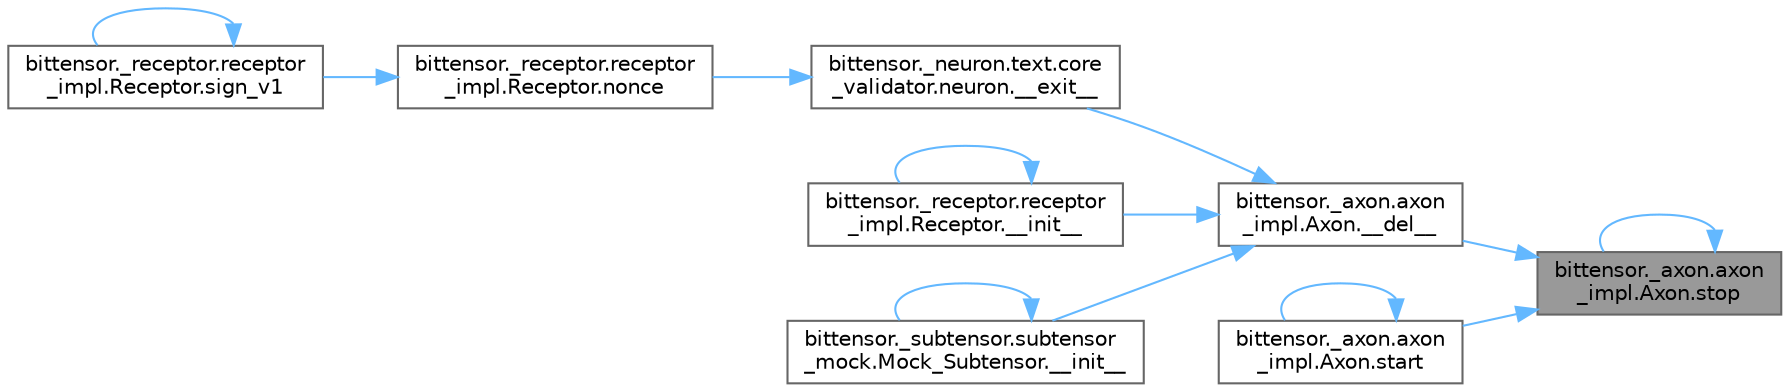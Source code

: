 digraph "bittensor._axon.axon_impl.Axon.stop"
{
 // LATEX_PDF_SIZE
  bgcolor="transparent";
  edge [fontname=Helvetica,fontsize=10,labelfontname=Helvetica,labelfontsize=10];
  node [fontname=Helvetica,fontsize=10,shape=box,height=0.2,width=0.4];
  rankdir="RL";
  Node1 [label="bittensor._axon.axon\l_impl.Axon.stop",height=0.2,width=0.4,color="gray40", fillcolor="grey60", style="filled", fontcolor="black",tooltip=" "];
  Node1 -> Node2 [dir="back",color="steelblue1",style="solid"];
  Node2 [label="bittensor._axon.axon\l_impl.Axon.__del__",height=0.2,width=0.4,color="grey40", fillcolor="white", style="filled",URL="$classbittensor_1_1__axon_1_1axon__impl_1_1_axon.html#a0cbb67c54b3c01198a71c91b6bd37709",tooltip=" "];
  Node2 -> Node3 [dir="back",color="steelblue1",style="solid"];
  Node3 [label="bittensor._neuron.text.core\l_validator.neuron.__exit__",height=0.2,width=0.4,color="grey40", fillcolor="white", style="filled",URL="$classbittensor_1_1__neuron_1_1text_1_1core__validator_1_1neuron.html#a00bf036af9efdc51600379db5df9a8c7",tooltip=" "];
  Node3 -> Node4 [dir="back",color="steelblue1",style="solid"];
  Node4 [label="bittensor._receptor.receptor\l_impl.Receptor.nonce",height=0.2,width=0.4,color="grey40", fillcolor="white", style="filled",URL="$classbittensor_1_1__receptor_1_1receptor__impl_1_1_receptor.html#a6bafdd8543cf31cf15248f6bc2267b24",tooltip=" "];
  Node4 -> Node5 [dir="back",color="steelblue1",style="solid"];
  Node5 [label="bittensor._receptor.receptor\l_impl.Receptor.sign_v1",height=0.2,width=0.4,color="grey40", fillcolor="white", style="filled",URL="$classbittensor_1_1__receptor_1_1receptor__impl_1_1_receptor.html#acd8055426f73356242c920345691acbc",tooltip=" "];
  Node5 -> Node5 [dir="back",color="steelblue1",style="solid"];
  Node2 -> Node6 [dir="back",color="steelblue1",style="solid"];
  Node6 [label="bittensor._receptor.receptor\l_impl.Receptor.__init__",height=0.2,width=0.4,color="grey40", fillcolor="white", style="filled",URL="$classbittensor_1_1__receptor_1_1receptor__impl_1_1_receptor.html#a1ea7a065b3f3da6c3463eff3b757c918",tooltip=" "];
  Node6 -> Node6 [dir="back",color="steelblue1",style="solid"];
  Node2 -> Node7 [dir="back",color="steelblue1",style="solid"];
  Node7 [label="bittensor._subtensor.subtensor\l_mock.Mock_Subtensor.__init__",height=0.2,width=0.4,color="grey40", fillcolor="white", style="filled",URL="$classbittensor_1_1__subtensor_1_1subtensor__mock_1_1_mock___subtensor.html#a08ffa4bf8fd61f9ac302f513ede65bf9",tooltip=" "];
  Node7 -> Node7 [dir="back",color="steelblue1",style="solid"];
  Node1 -> Node8 [dir="back",color="steelblue1",style="solid"];
  Node8 [label="bittensor._axon.axon\l_impl.Axon.start",height=0.2,width=0.4,color="grey40", fillcolor="white", style="filled",URL="$classbittensor_1_1__axon_1_1axon__impl_1_1_axon.html#a14cd3634239dfa4ff55545ad06e58d94",tooltip=" "];
  Node8 -> Node8 [dir="back",color="steelblue1",style="solid"];
  Node1 -> Node1 [dir="back",color="steelblue1",style="solid"];
}

